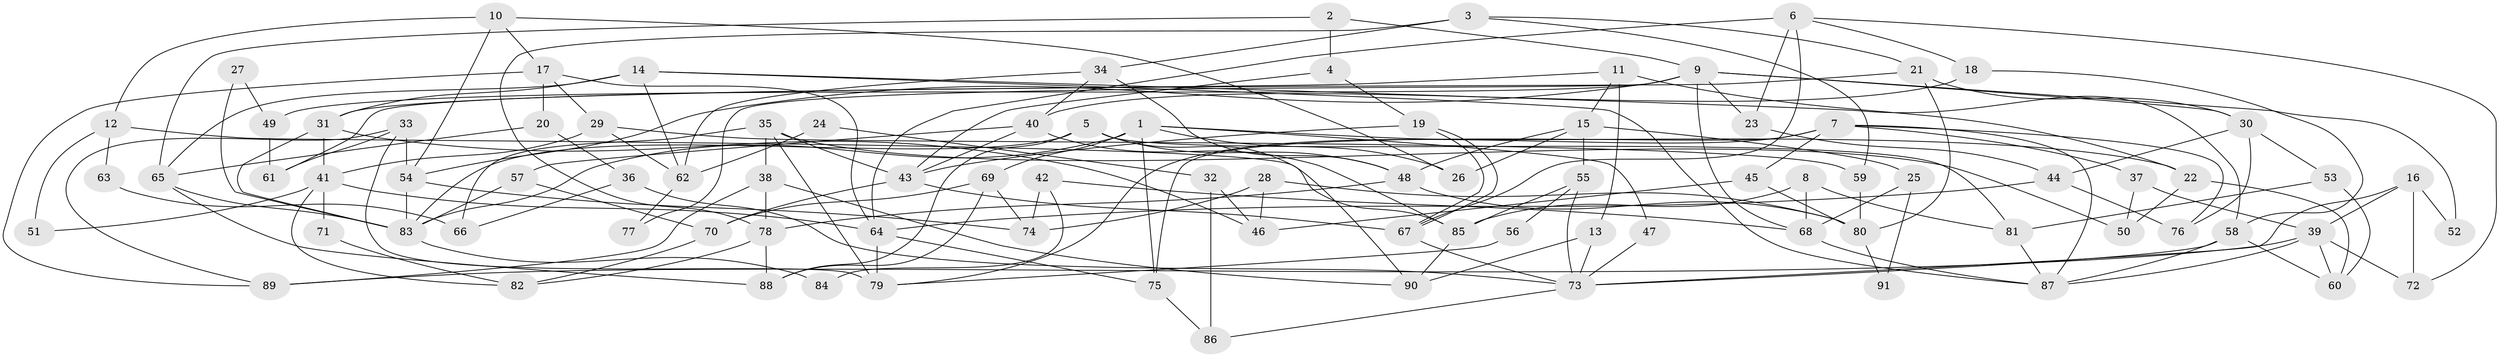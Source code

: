 // coarse degree distribution, {3: 0.171875, 8: 0.046875, 4: 0.203125, 7: 0.109375, 2: 0.125, 5: 0.1875, 6: 0.125, 1: 0.015625, 11: 0.015625}
// Generated by graph-tools (version 1.1) at 2025/37/03/04/25 23:37:03]
// undirected, 91 vertices, 182 edges
graph export_dot {
  node [color=gray90,style=filled];
  1;
  2;
  3;
  4;
  5;
  6;
  7;
  8;
  9;
  10;
  11;
  12;
  13;
  14;
  15;
  16;
  17;
  18;
  19;
  20;
  21;
  22;
  23;
  24;
  25;
  26;
  27;
  28;
  29;
  30;
  31;
  32;
  33;
  34;
  35;
  36;
  37;
  38;
  39;
  40;
  41;
  42;
  43;
  44;
  45;
  46;
  47;
  48;
  49;
  50;
  51;
  52;
  53;
  54;
  55;
  56;
  57;
  58;
  59;
  60;
  61;
  62;
  63;
  64;
  65;
  66;
  67;
  68;
  69;
  70;
  71;
  72;
  73;
  74;
  75;
  76;
  77;
  78;
  79;
  80;
  81;
  82;
  83;
  84;
  85;
  86;
  87;
  88;
  89;
  90;
  91;
  1 -- 83;
  1 -- 22;
  1 -- 26;
  1 -- 47;
  1 -- 69;
  1 -- 75;
  2 -- 65;
  2 -- 9;
  2 -- 4;
  3 -- 78;
  3 -- 34;
  3 -- 21;
  3 -- 59;
  4 -- 19;
  4 -- 43;
  5 -- 88;
  5 -- 81;
  5 -- 48;
  5 -- 83;
  5 -- 90;
  6 -- 18;
  6 -- 23;
  6 -- 64;
  6 -- 67;
  6 -- 72;
  7 -- 87;
  7 -- 75;
  7 -- 37;
  7 -- 45;
  7 -- 76;
  7 -- 79;
  8 -- 85;
  8 -- 81;
  8 -- 68;
  9 -- 54;
  9 -- 30;
  9 -- 23;
  9 -- 49;
  9 -- 52;
  9 -- 68;
  9 -- 77;
  10 -- 17;
  10 -- 26;
  10 -- 12;
  10 -- 54;
  11 -- 22;
  11 -- 13;
  11 -- 15;
  11 -- 31;
  12 -- 85;
  12 -- 51;
  12 -- 63;
  13 -- 73;
  13 -- 90;
  14 -- 31;
  14 -- 87;
  14 -- 58;
  14 -- 62;
  14 -- 65;
  15 -- 48;
  15 -- 25;
  15 -- 26;
  15 -- 55;
  16 -- 39;
  16 -- 72;
  16 -- 52;
  16 -- 73;
  17 -- 29;
  17 -- 64;
  17 -- 20;
  17 -- 89;
  18 -- 40;
  18 -- 58;
  19 -- 67;
  19 -- 67;
  19 -- 43;
  20 -- 65;
  20 -- 36;
  21 -- 80;
  21 -- 30;
  21 -- 61;
  22 -- 60;
  22 -- 50;
  23 -- 44;
  24 -- 32;
  24 -- 62;
  25 -- 68;
  25 -- 91;
  27 -- 83;
  27 -- 49;
  28 -- 74;
  28 -- 80;
  28 -- 46;
  29 -- 62;
  29 -- 59;
  29 -- 41;
  30 -- 44;
  30 -- 53;
  30 -- 76;
  31 -- 83;
  31 -- 41;
  31 -- 46;
  32 -- 46;
  32 -- 86;
  33 -- 89;
  33 -- 79;
  33 -- 54;
  33 -- 61;
  34 -- 40;
  34 -- 48;
  34 -- 62;
  35 -- 79;
  35 -- 43;
  35 -- 38;
  35 -- 50;
  35 -- 66;
  36 -- 73;
  36 -- 66;
  37 -- 39;
  37 -- 50;
  38 -- 90;
  38 -- 78;
  38 -- 89;
  39 -- 87;
  39 -- 89;
  39 -- 60;
  39 -- 72;
  40 -- 57;
  40 -- 43;
  40 -- 85;
  41 -- 51;
  41 -- 64;
  41 -- 71;
  41 -- 82;
  42 -- 74;
  42 -- 68;
  42 -- 84;
  43 -- 67;
  43 -- 70;
  44 -- 64;
  44 -- 76;
  45 -- 46;
  45 -- 80;
  47 -- 73;
  48 -- 78;
  48 -- 80;
  49 -- 61;
  53 -- 60;
  53 -- 81;
  54 -- 74;
  54 -- 83;
  55 -- 73;
  55 -- 56;
  55 -- 85;
  56 -- 79;
  57 -- 70;
  57 -- 83;
  58 -- 73;
  58 -- 60;
  58 -- 87;
  59 -- 80;
  62 -- 77;
  63 -- 66;
  64 -- 75;
  64 -- 79;
  65 -- 83;
  65 -- 88;
  67 -- 73;
  68 -- 87;
  69 -- 88;
  69 -- 70;
  69 -- 74;
  70 -- 82;
  71 -- 82;
  73 -- 86;
  75 -- 86;
  78 -- 82;
  78 -- 88;
  80 -- 91;
  81 -- 87;
  83 -- 84;
  85 -- 90;
}
